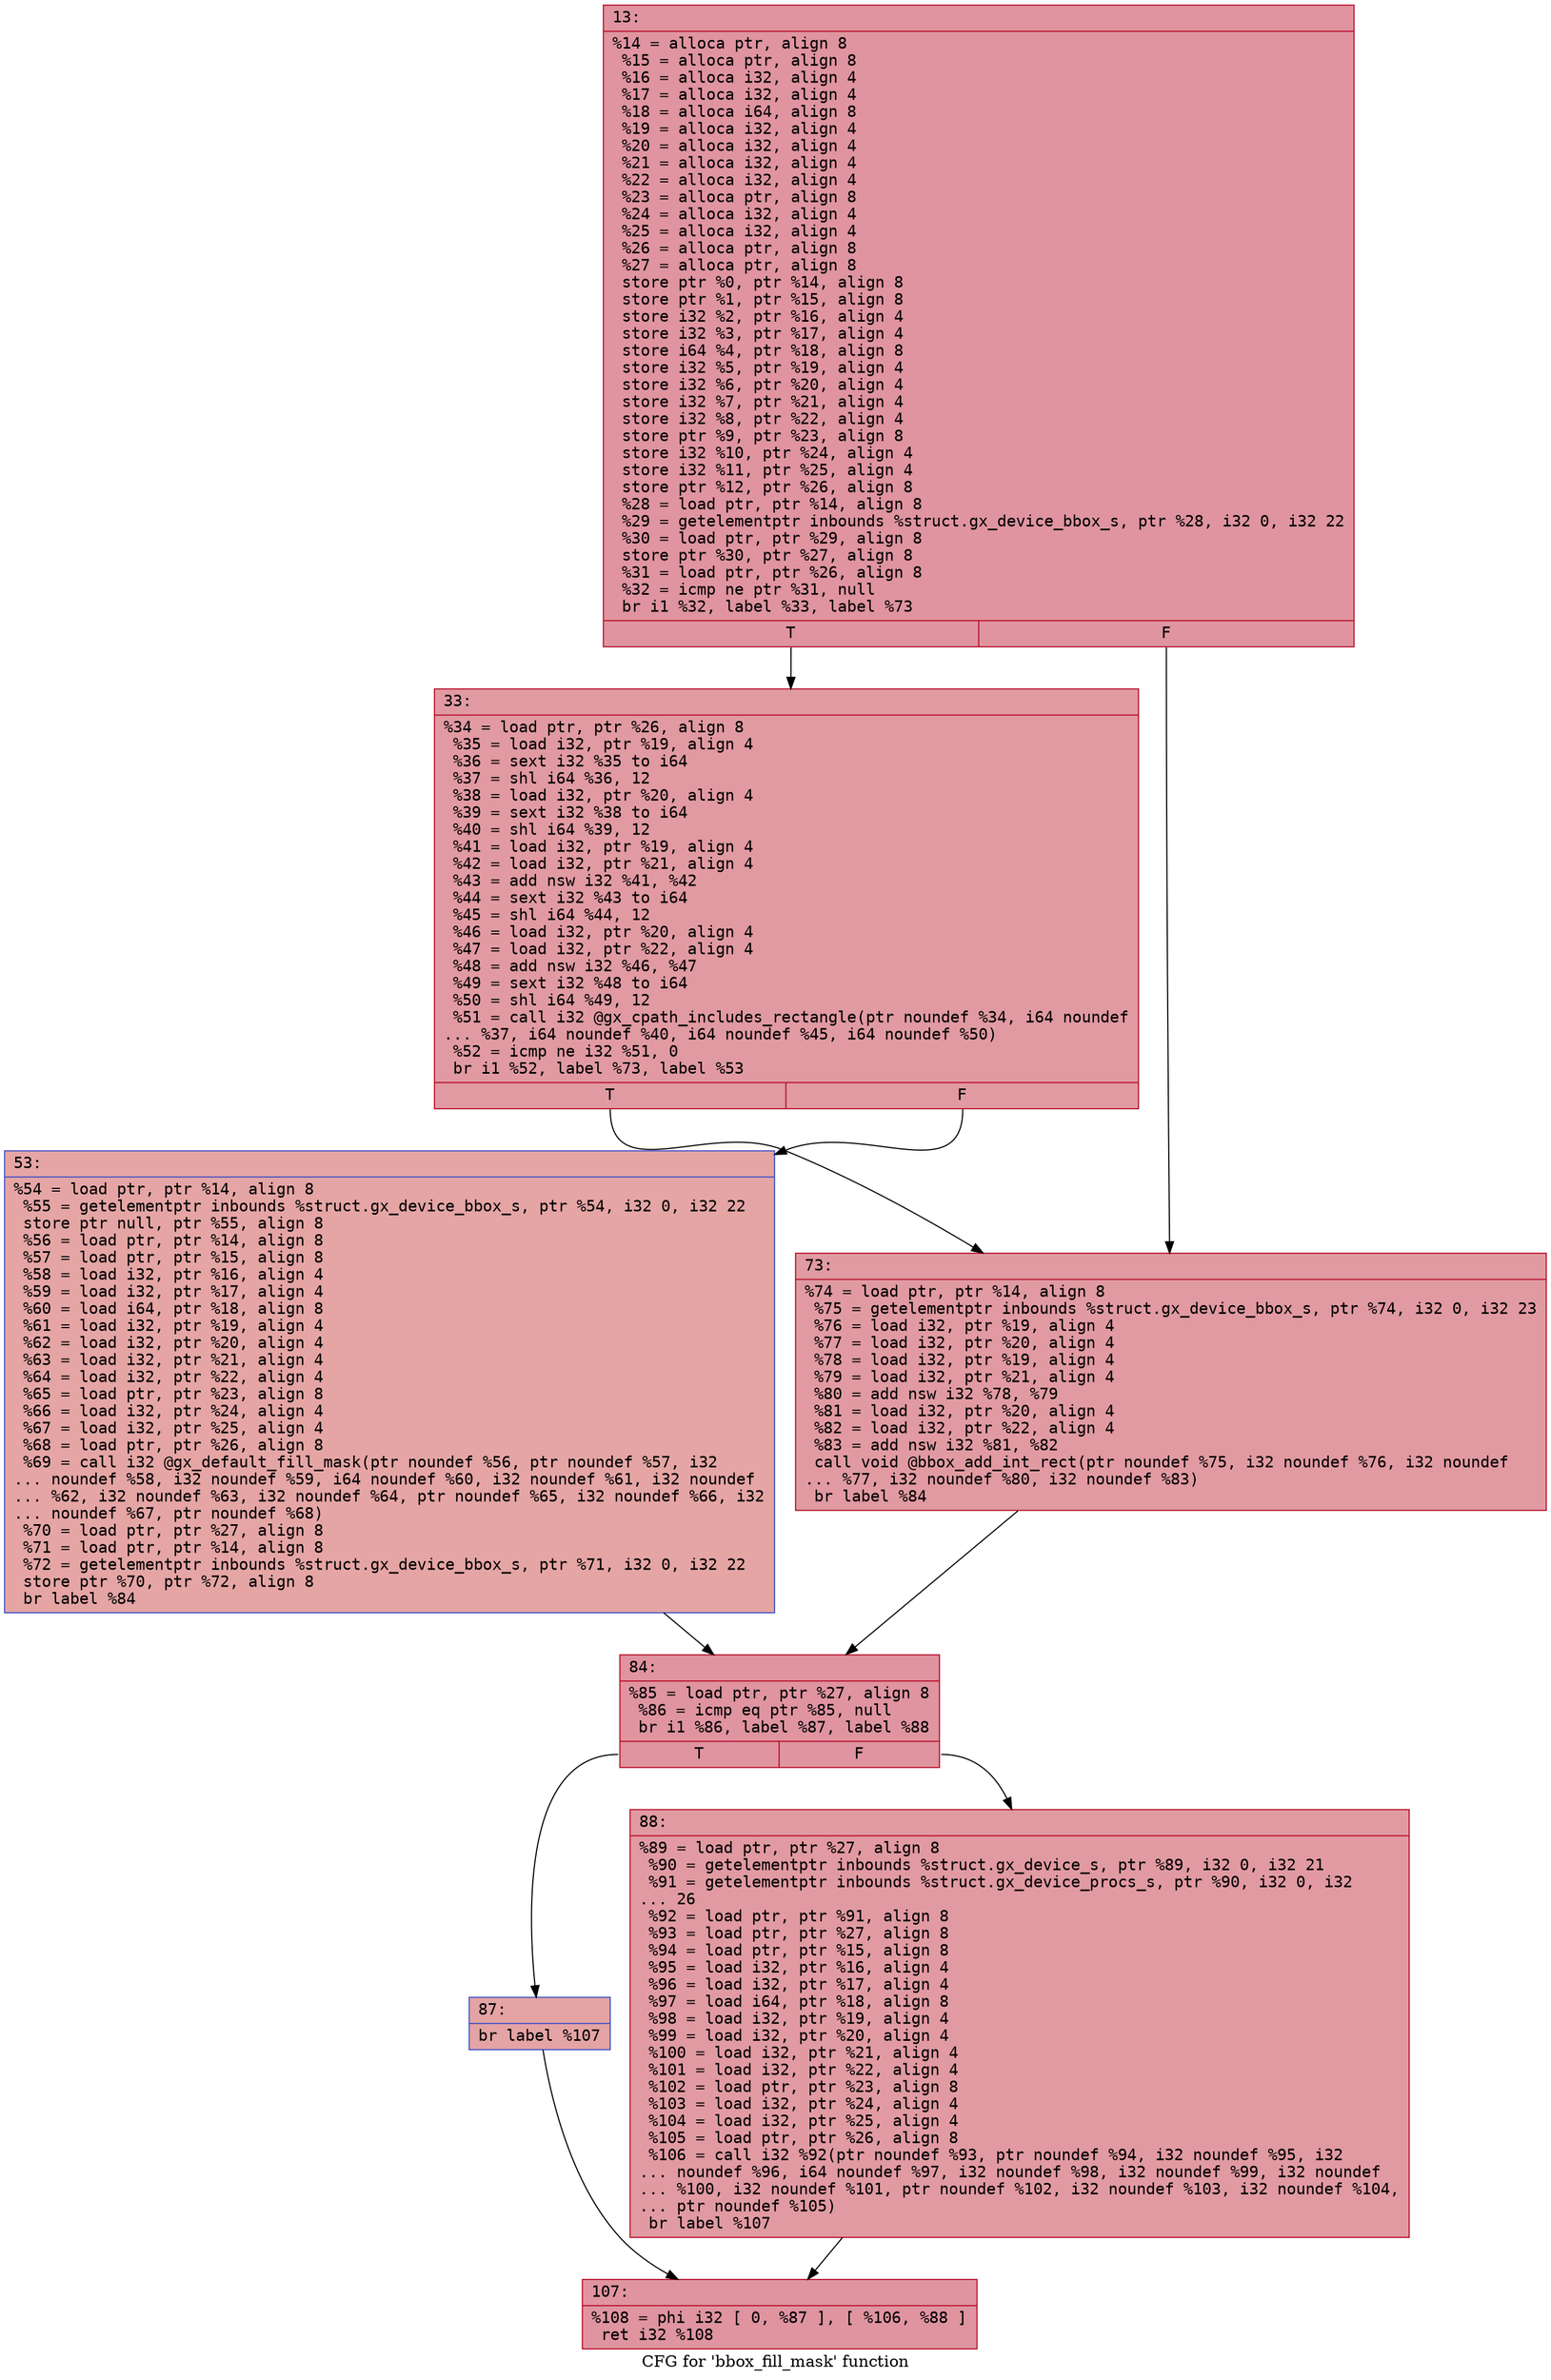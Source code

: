 digraph "CFG for 'bbox_fill_mask' function" {
	label="CFG for 'bbox_fill_mask' function";

	Node0x600003238690 [shape=record,color="#b70d28ff", style=filled, fillcolor="#b70d2870" fontname="Courier",label="{13:\l|  %14 = alloca ptr, align 8\l  %15 = alloca ptr, align 8\l  %16 = alloca i32, align 4\l  %17 = alloca i32, align 4\l  %18 = alloca i64, align 8\l  %19 = alloca i32, align 4\l  %20 = alloca i32, align 4\l  %21 = alloca i32, align 4\l  %22 = alloca i32, align 4\l  %23 = alloca ptr, align 8\l  %24 = alloca i32, align 4\l  %25 = alloca i32, align 4\l  %26 = alloca ptr, align 8\l  %27 = alloca ptr, align 8\l  store ptr %0, ptr %14, align 8\l  store ptr %1, ptr %15, align 8\l  store i32 %2, ptr %16, align 4\l  store i32 %3, ptr %17, align 4\l  store i64 %4, ptr %18, align 8\l  store i32 %5, ptr %19, align 4\l  store i32 %6, ptr %20, align 4\l  store i32 %7, ptr %21, align 4\l  store i32 %8, ptr %22, align 4\l  store ptr %9, ptr %23, align 8\l  store i32 %10, ptr %24, align 4\l  store i32 %11, ptr %25, align 4\l  store ptr %12, ptr %26, align 8\l  %28 = load ptr, ptr %14, align 8\l  %29 = getelementptr inbounds %struct.gx_device_bbox_s, ptr %28, i32 0, i32 22\l  %30 = load ptr, ptr %29, align 8\l  store ptr %30, ptr %27, align 8\l  %31 = load ptr, ptr %26, align 8\l  %32 = icmp ne ptr %31, null\l  br i1 %32, label %33, label %73\l|{<s0>T|<s1>F}}"];
	Node0x600003238690:s0 -> Node0x6000032386e0[tooltip="13 -> 33\nProbability 62.50%" ];
	Node0x600003238690:s1 -> Node0x600003238780[tooltip="13 -> 73\nProbability 37.50%" ];
	Node0x6000032386e0 [shape=record,color="#b70d28ff", style=filled, fillcolor="#bb1b2c70" fontname="Courier",label="{33:\l|  %34 = load ptr, ptr %26, align 8\l  %35 = load i32, ptr %19, align 4\l  %36 = sext i32 %35 to i64\l  %37 = shl i64 %36, 12\l  %38 = load i32, ptr %20, align 4\l  %39 = sext i32 %38 to i64\l  %40 = shl i64 %39, 12\l  %41 = load i32, ptr %19, align 4\l  %42 = load i32, ptr %21, align 4\l  %43 = add nsw i32 %41, %42\l  %44 = sext i32 %43 to i64\l  %45 = shl i64 %44, 12\l  %46 = load i32, ptr %20, align 4\l  %47 = load i32, ptr %22, align 4\l  %48 = add nsw i32 %46, %47\l  %49 = sext i32 %48 to i64\l  %50 = shl i64 %49, 12\l  %51 = call i32 @gx_cpath_includes_rectangle(ptr noundef %34, i64 noundef\l... %37, i64 noundef %40, i64 noundef %45, i64 noundef %50)\l  %52 = icmp ne i32 %51, 0\l  br i1 %52, label %73, label %53\l|{<s0>T|<s1>F}}"];
	Node0x6000032386e0:s0 -> Node0x600003238780[tooltip="33 -> 73\nProbability 62.50%" ];
	Node0x6000032386e0:s1 -> Node0x600003238730[tooltip="33 -> 53\nProbability 37.50%" ];
	Node0x600003238730 [shape=record,color="#3d50c3ff", style=filled, fillcolor="#c5333470" fontname="Courier",label="{53:\l|  %54 = load ptr, ptr %14, align 8\l  %55 = getelementptr inbounds %struct.gx_device_bbox_s, ptr %54, i32 0, i32 22\l  store ptr null, ptr %55, align 8\l  %56 = load ptr, ptr %14, align 8\l  %57 = load ptr, ptr %15, align 8\l  %58 = load i32, ptr %16, align 4\l  %59 = load i32, ptr %17, align 4\l  %60 = load i64, ptr %18, align 8\l  %61 = load i32, ptr %19, align 4\l  %62 = load i32, ptr %20, align 4\l  %63 = load i32, ptr %21, align 4\l  %64 = load i32, ptr %22, align 4\l  %65 = load ptr, ptr %23, align 8\l  %66 = load i32, ptr %24, align 4\l  %67 = load i32, ptr %25, align 4\l  %68 = load ptr, ptr %26, align 8\l  %69 = call i32 @gx_default_fill_mask(ptr noundef %56, ptr noundef %57, i32\l... noundef %58, i32 noundef %59, i64 noundef %60, i32 noundef %61, i32 noundef\l... %62, i32 noundef %63, i32 noundef %64, ptr noundef %65, i32 noundef %66, i32\l... noundef %67, ptr noundef %68)\l  %70 = load ptr, ptr %27, align 8\l  %71 = load ptr, ptr %14, align 8\l  %72 = getelementptr inbounds %struct.gx_device_bbox_s, ptr %71, i32 0, i32 22\l  store ptr %70, ptr %72, align 8\l  br label %84\l}"];
	Node0x600003238730 -> Node0x6000032387d0[tooltip="53 -> 84\nProbability 100.00%" ];
	Node0x600003238780 [shape=record,color="#b70d28ff", style=filled, fillcolor="#bb1b2c70" fontname="Courier",label="{73:\l|  %74 = load ptr, ptr %14, align 8\l  %75 = getelementptr inbounds %struct.gx_device_bbox_s, ptr %74, i32 0, i32 23\l  %76 = load i32, ptr %19, align 4\l  %77 = load i32, ptr %20, align 4\l  %78 = load i32, ptr %19, align 4\l  %79 = load i32, ptr %21, align 4\l  %80 = add nsw i32 %78, %79\l  %81 = load i32, ptr %20, align 4\l  %82 = load i32, ptr %22, align 4\l  %83 = add nsw i32 %81, %82\l  call void @bbox_add_int_rect(ptr noundef %75, i32 noundef %76, i32 noundef\l... %77, i32 noundef %80, i32 noundef %83)\l  br label %84\l}"];
	Node0x600003238780 -> Node0x6000032387d0[tooltip="73 -> 84\nProbability 100.00%" ];
	Node0x6000032387d0 [shape=record,color="#b70d28ff", style=filled, fillcolor="#b70d2870" fontname="Courier",label="{84:\l|  %85 = load ptr, ptr %27, align 8\l  %86 = icmp eq ptr %85, null\l  br i1 %86, label %87, label %88\l|{<s0>T|<s1>F}}"];
	Node0x6000032387d0:s0 -> Node0x600003238820[tooltip="84 -> 87\nProbability 37.50%" ];
	Node0x6000032387d0:s1 -> Node0x600003238870[tooltip="84 -> 88\nProbability 62.50%" ];
	Node0x600003238820 [shape=record,color="#3d50c3ff", style=filled, fillcolor="#c32e3170" fontname="Courier",label="{87:\l|  br label %107\l}"];
	Node0x600003238820 -> Node0x6000032388c0[tooltip="87 -> 107\nProbability 100.00%" ];
	Node0x600003238870 [shape=record,color="#b70d28ff", style=filled, fillcolor="#bb1b2c70" fontname="Courier",label="{88:\l|  %89 = load ptr, ptr %27, align 8\l  %90 = getelementptr inbounds %struct.gx_device_s, ptr %89, i32 0, i32 21\l  %91 = getelementptr inbounds %struct.gx_device_procs_s, ptr %90, i32 0, i32\l... 26\l  %92 = load ptr, ptr %91, align 8\l  %93 = load ptr, ptr %27, align 8\l  %94 = load ptr, ptr %15, align 8\l  %95 = load i32, ptr %16, align 4\l  %96 = load i32, ptr %17, align 4\l  %97 = load i64, ptr %18, align 8\l  %98 = load i32, ptr %19, align 4\l  %99 = load i32, ptr %20, align 4\l  %100 = load i32, ptr %21, align 4\l  %101 = load i32, ptr %22, align 4\l  %102 = load ptr, ptr %23, align 8\l  %103 = load i32, ptr %24, align 4\l  %104 = load i32, ptr %25, align 4\l  %105 = load ptr, ptr %26, align 8\l  %106 = call i32 %92(ptr noundef %93, ptr noundef %94, i32 noundef %95, i32\l... noundef %96, i64 noundef %97, i32 noundef %98, i32 noundef %99, i32 noundef\l... %100, i32 noundef %101, ptr noundef %102, i32 noundef %103, i32 noundef %104,\l... ptr noundef %105)\l  br label %107\l}"];
	Node0x600003238870 -> Node0x6000032388c0[tooltip="88 -> 107\nProbability 100.00%" ];
	Node0x6000032388c0 [shape=record,color="#b70d28ff", style=filled, fillcolor="#b70d2870" fontname="Courier",label="{107:\l|  %108 = phi i32 [ 0, %87 ], [ %106, %88 ]\l  ret i32 %108\l}"];
}
